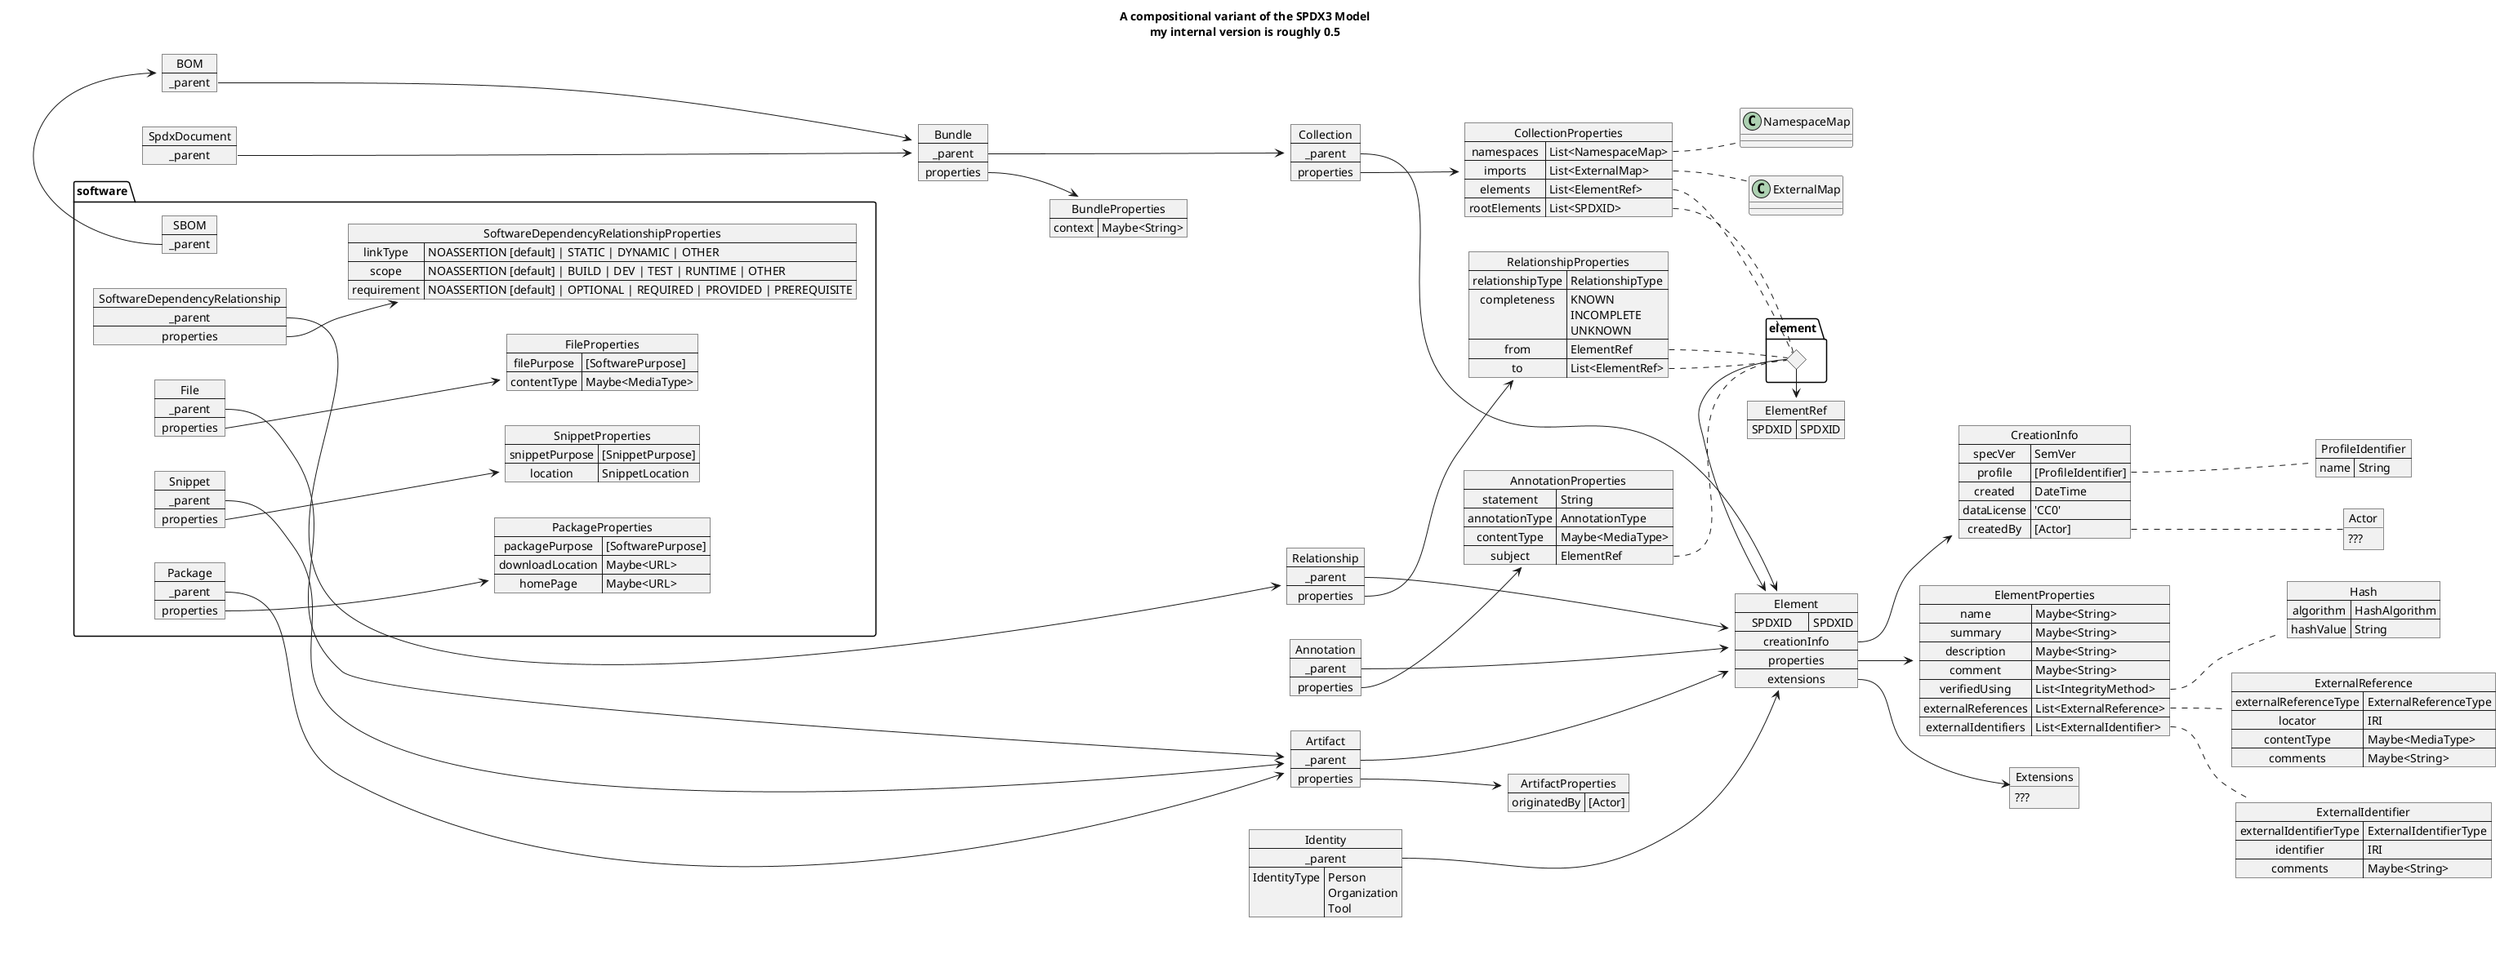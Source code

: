 @startuml
left to right direction

title A compositional variant of the SPDX3 Model\nmy internal version is roughly 0.5


map ProfileIdentifier {
    name => String
}
object Actor {
    ???
}
map CreationInfo {
    specVer => SemVer
    profile => [ProfileIdentifier]
    created => DateTime
    dataLicense => 'CC0'
    createdBy => [Actor]
}
CreationInfo::profile .. ProfileIdentifier
CreationInfo::createdBy .. Actor

object Extensions {
    ???
}
map ElementProperties {
    name => Maybe<String>
    summary => Maybe<String>
    description => Maybe<String>
    comment => Maybe<String>
    verifiedUsing => List<IntegrityMethod>
    externalReferences => List<ExternalReference>
    externalIdentifiers => List<ExternalIdentifier>
}
map ExternalReference {
    externalReferenceType => ExternalReferenceType
    locator => IRI
    contentType => Maybe<MediaType>
    comments => Maybe<String>
}
ElementProperties::externalReferences .. ExternalReference
Map Hash {
    algorithm => HashAlgorithm
    hashValue => String
}
ElementProperties::verifiedUsing .. Hash
Map ExternalIdentifier {
    externalIdentifierType => ExternalIdentifierType
    identifier => IRI
    comments => Maybe<String>
}
ElementProperties::externalIdentifiers .. ExternalIdentifier


map Element {
    SPDXID => SPDXID
    creationInfo *--> CreationInfo
    properties *--> ElementProperties
    extensions *--> Extensions
}
map ElementRef {
    SPDXID => SPDXID
}
diamond element.dia
element.dia -r-> Element
element.dia -l-> ElementRef

map ArtifactProperties {
    originatedBy => [Actor]
}
map Artifact {
    _parent *---> Element
    properties *--> ArtifactProperties
}

map CollectionProperties {
    namespaces => List<NamespaceMap>
    imports => List<ExternalMap>
    elements => List<ElementRef>
    rootElements => List<SPDXID>
}
CollectionProperties::elements .. element.dia
CollectionProperties::rootElements .. element.dia
CollectionProperties::namespaces .. NamespaceMap
CollectionProperties::imports .. ExternalMap
map Collection {
    _parent *---> Element
    properties *--> CollectionProperties
}

map BundleProperties {
    context => Maybe<String>
}
map Bundle {
    _parent *---> Collection
    properties *--> BundleProperties
}

map SpdxDocument {
    _parent *---> Bundle
}

map BOM {
    _parent *---> Bundle
}

map RelationshipProperties {
    relationshipType => RelationshipType
    completeness => KNOWN\nINCOMPLETE\nUNKNOWN
    from => ElementRef
    to => List<ElementRef>
}
RelationshipProperties::to .. element.dia
RelationshipProperties::from .. element.dia
map Relationship {
    _parent *---> Element
    properties *--> RelationshipProperties
}

map AnnotationProperties {
    statement => String
    annotationType => AnnotationType
    contentType => Maybe<MediaType>
    subject => ElementRef
}
AnnotationProperties::subject .. element.dia
map Annotation {
    _parent *---> Element
    properties *--> AnnotationProperties
}

map Identity {
    _parent *---> Element
    IdentityType => Person\nOrganization\nTool
}


package software {
    map PackageProperties {
        packagePurpose => [SoftwarePurpose]
        downloadLocation => Maybe<URL>
        homePage => Maybe<URL>
    }
    map Package {
        _parent *-----> Artifact
        properties *--> PackageProperties
    }
    map FileProperties {
        filePurpose => [SoftwarePurpose]
        contentType => Maybe<MediaType>
    }
    map File {
        _parent *-----> Artifact
        properties *--> FileProperties
    }
    map SnippetProperties {
        snippetPurpose => [SnippetPurpose]
        location => SnippetLocation
    }
    map Snippet {
        _parent *-----> Artifact
        properties *--> SnippetProperties
    }
    map SBOM {
        _parent *-> BOM
    }
    map SoftwareDependencyRelationshipProperties {
        linkType => NOASSERTION [default] | STATIC | DYNAMIC | OTHER
        scope => NOASSERTION [default] | BUILD | DEV | TEST | RUNTIME | OTHER
        requirement => NOASSERTION [default] | OPTIONAL | REQUIRED | PROVIDED | PREREQUISITE
    }
    map SoftwareDependencyRelationship {
        _parent *-----> Relationship
        properties *--> SoftwareDependencyRelationshipProperties
    }
}

' package licensing {
'     map LicensInformation {
'         licenseConcluded => LicenseExpression
'         LicenseInfoInFile => LicenseExpression
'         CopyrightText => [String]
'     }
'     Artifact : licensing *--> licensing.LicensInformation
'     Artifact::licensing --> LicensInformation
' }





' enum RelationshipType {
' DESCRIBES
' AMENDS
' CONTAINS
' ANCESTOR [do we need both?]
' DESCENDANT [do we need both?]
' VARIANT
' DEPENDS_ON
' BUILD_DEPENDENCY
' DEV_DEPENDENCY
' OPTIONAL_DEPENDENCY
' PROVIDED_DEPENDENCY
' TEST_DEPENDENCY
' RUNTIME_DEPENDENCY
' DEPENDENCY_MANIFEST
' DYNAMIC_LINK
' STATIC_LINK
' PREREQUISITE

' BUILD_TOOL
' DEV_TOOL
' TEST_TOOL

' GENERATES

' DISTRIBUTION_ARTIFACT
' EXAMPLE
' DATA_FILE
' TEST_CASE
' DOCUMENTATION
' METAFILE
' TEST
' OPTIONAL_COMPONENT
' PACKAGES

' PATCH
' COPY
' EXPANDED_FROM_ARCHIVE
' FILE_ADDED
' FILE_DELETED
' FILE_MODIFIED

' SUPPLIED_BY *new*
' OTHER
' }
' enum HashAlgorithm {
' SHA1
' SHA224
' SHA256 [default]
' SHA384
' SHA512
' SHA3-224
' SHA3-256
' SHA3-384
' SHA3-512
' MD2
' MD4
' MD5
' MD6
' SPDX-PVC-SHA1
' SPDX-PVC-SHA256
' BLAKE2b-256
' BLAKE2b-384
' BLAKE2b-512
' BLAKE3
' }

' RelationshipType -[hidden]-> HashAlgorithm

@enduml